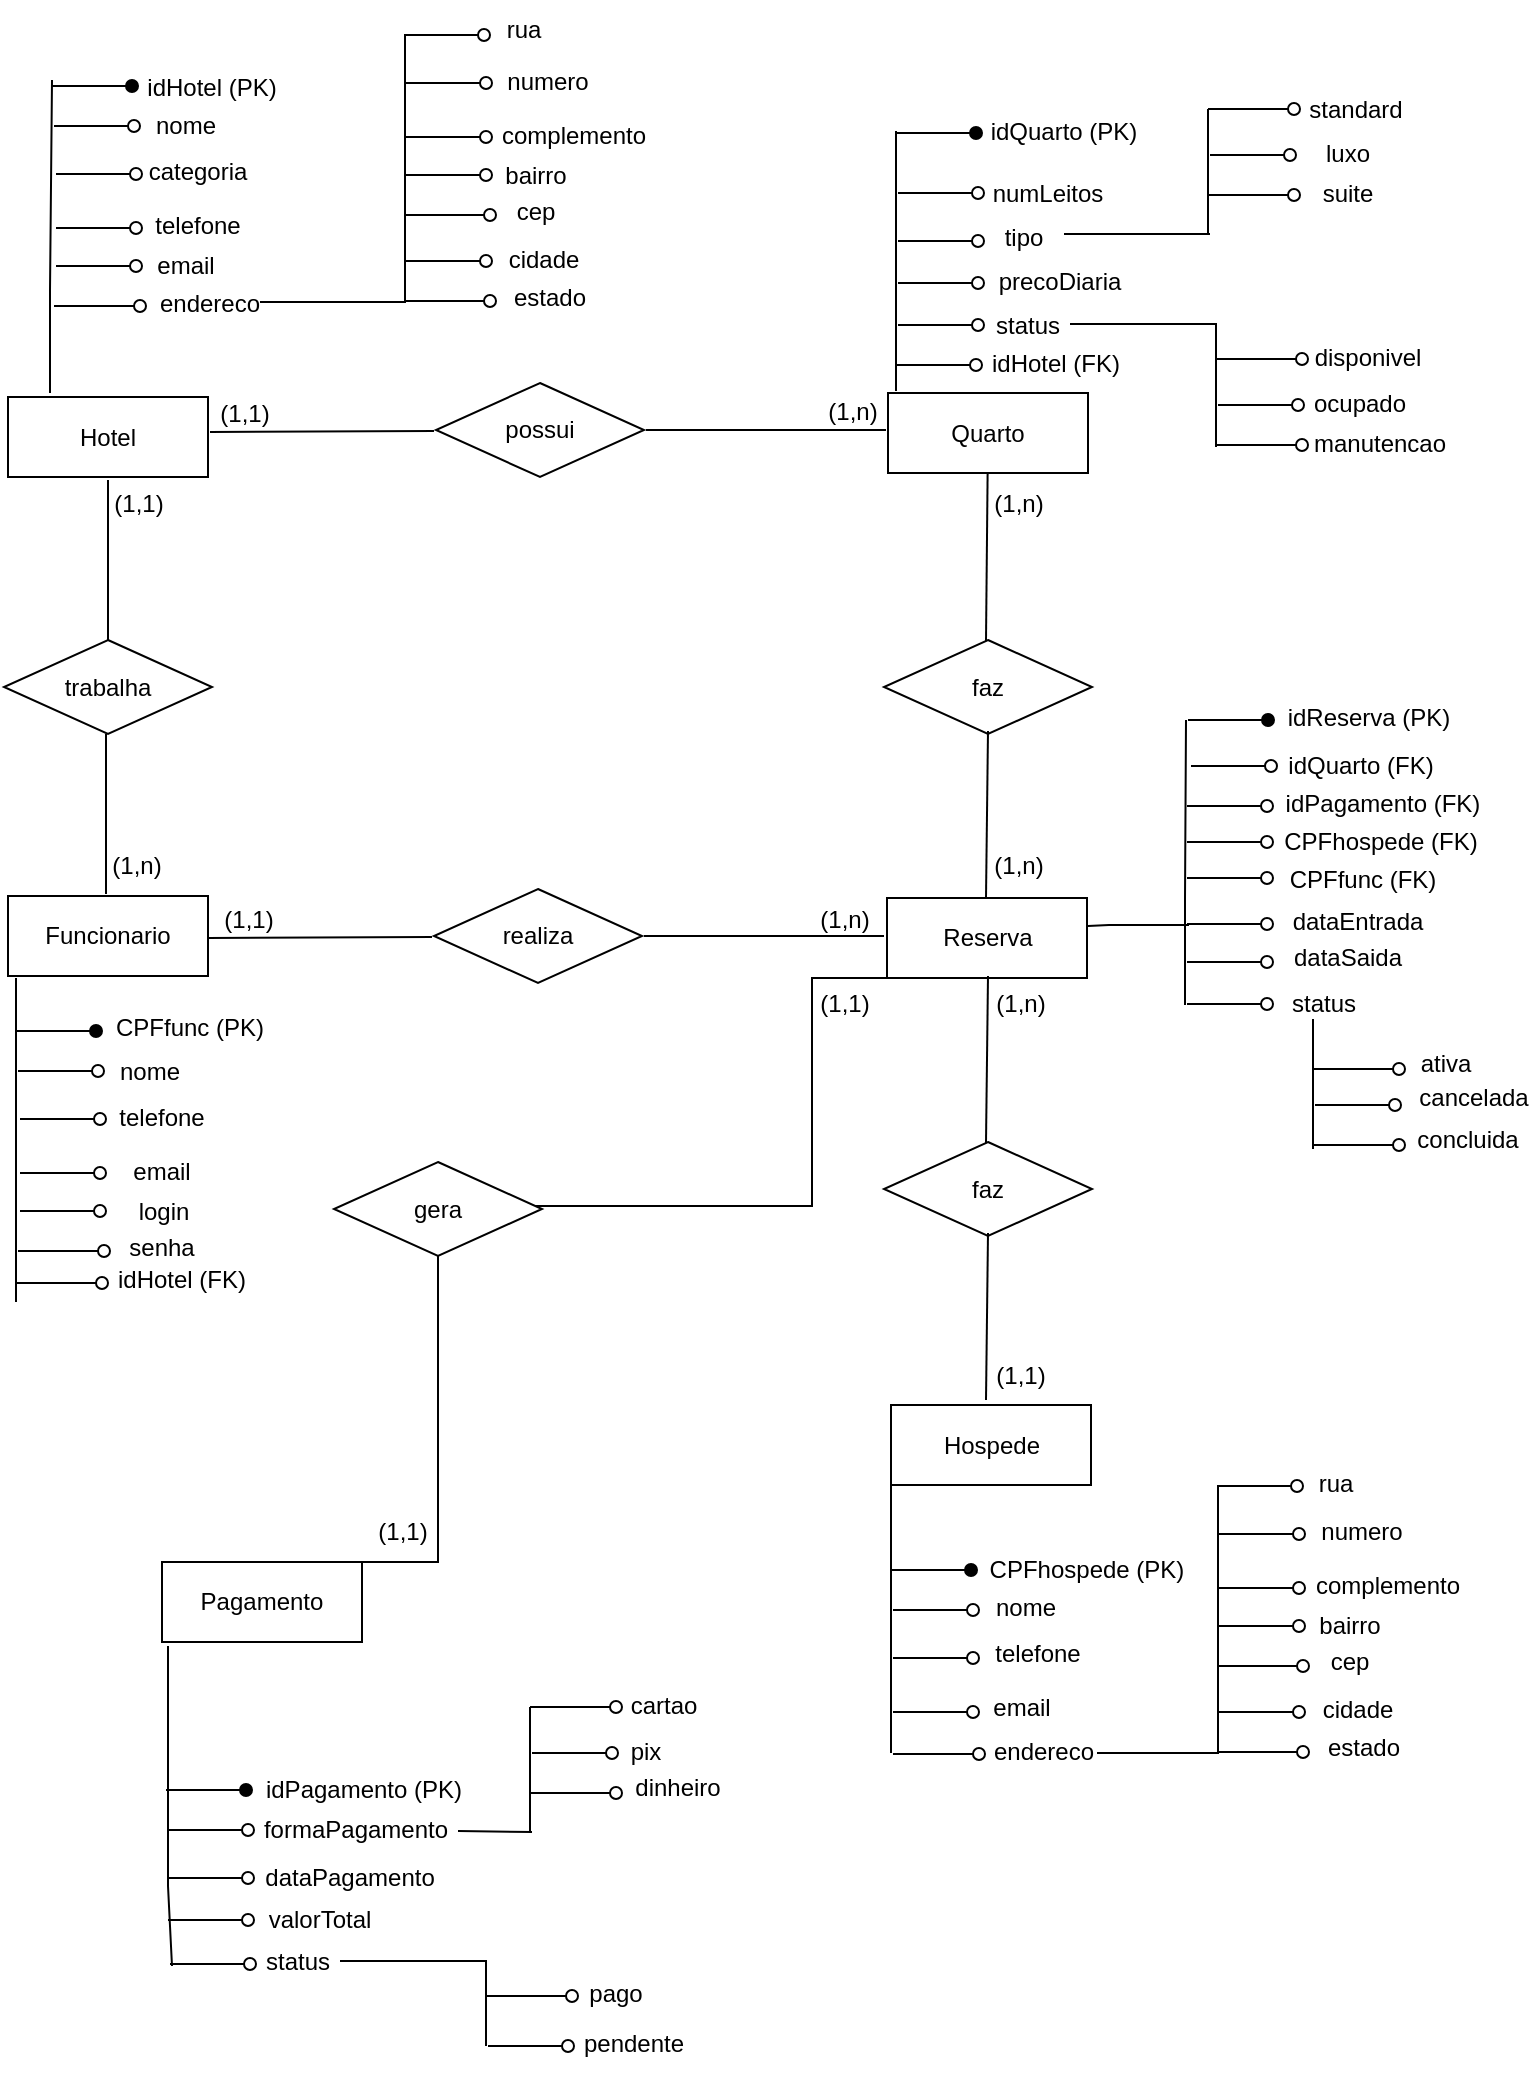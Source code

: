 <mxfile version="26.1.3">
  <diagram name="Página-1" id="3oZNGvRHGXvSDeU4WSFd">
    <mxGraphModel dx="880" dy="434" grid="1" gridSize="10" guides="1" tooltips="1" connect="1" arrows="1" fold="1" page="1" pageScale="1" pageWidth="827" pageHeight="1169" math="0" shadow="0">
      <root>
        <mxCell id="0" />
        <mxCell id="1" parent="0" />
        <mxCell id="hXnussSTuuInWZmzKpQ6-1" value="Funcionario" style="whiteSpace=wrap;html=1;align=center;" vertex="1" parent="1">
          <mxGeometry x="38" y="448" width="100" height="40" as="geometry" />
        </mxCell>
        <mxCell id="hXnussSTuuInWZmzKpQ6-2" value="Hotel" style="whiteSpace=wrap;html=1;align=center;" vertex="1" parent="1">
          <mxGeometry x="38" y="198.5" width="100" height="40" as="geometry" />
        </mxCell>
        <mxCell id="hXnussSTuuInWZmzKpQ6-3" value="Quarto" style="whiteSpace=wrap;html=1;align=center;" vertex="1" parent="1">
          <mxGeometry x="478" y="196.5" width="100" height="40" as="geometry" />
        </mxCell>
        <mxCell id="hXnussSTuuInWZmzKpQ6-4" value="Hospede" style="whiteSpace=wrap;html=1;align=center;" vertex="1" parent="1">
          <mxGeometry x="479.5" y="702.5" width="100" height="40" as="geometry" />
        </mxCell>
        <mxCell id="hXnussSTuuInWZmzKpQ6-221" style="edgeStyle=orthogonalEdgeStyle;rounded=0;orthogonalLoop=1;jettySize=auto;html=1;exitX=0;exitY=1;exitDx=0;exitDy=0;entryX=0.5;entryY=0;entryDx=0;entryDy=0;endArrow=none;startFill=0;" edge="1" parent="1" source="hXnussSTuuInWZmzKpQ6-222" target="hXnussSTuuInWZmzKpQ6-6">
          <mxGeometry relative="1" as="geometry">
            <Array as="points">
              <mxPoint x="227" y="603" />
              <mxPoint x="253" y="603" />
              <mxPoint x="253" y="781" />
            </Array>
          </mxGeometry>
        </mxCell>
        <mxCell id="hXnussSTuuInWZmzKpQ6-5" value="Reserva" style="whiteSpace=wrap;html=1;align=center;" vertex="1" parent="1">
          <mxGeometry x="477.5" y="449" width="100" height="40" as="geometry" />
        </mxCell>
        <mxCell id="hXnussSTuuInWZmzKpQ6-6" value="Pagamento" style="whiteSpace=wrap;html=1;align=center;" vertex="1" parent="1">
          <mxGeometry x="115" y="781" width="100" height="40" as="geometry" />
        </mxCell>
        <mxCell id="hXnussSTuuInWZmzKpQ6-7" value="" style="endArrow=oval;html=1;rounded=1;curved=0;endFill=1;" edge="1" parent="1">
          <mxGeometry width="50" height="50" relative="1" as="geometry">
            <mxPoint x="42" y="515.5" as="sourcePoint" />
            <mxPoint x="82" y="515.5" as="targetPoint" />
          </mxGeometry>
        </mxCell>
        <mxCell id="hXnussSTuuInWZmzKpQ6-11" value="CPFfunc (PK)" style="text;html=1;align=center;verticalAlign=middle;whiteSpace=wrap;rounded=0;" vertex="1" parent="1">
          <mxGeometry x="88" y="499" width="82" height="30" as="geometry" />
        </mxCell>
        <mxCell id="hXnussSTuuInWZmzKpQ6-14" value="" style="endArrow=oval;html=1;rounded=1;curved=0;endFill=0;" edge="1" parent="1">
          <mxGeometry width="50" height="50" relative="1" as="geometry">
            <mxPoint x="43" y="535.5" as="sourcePoint" />
            <mxPoint x="83" y="535.5" as="targetPoint" />
          </mxGeometry>
        </mxCell>
        <mxCell id="hXnussSTuuInWZmzKpQ6-15" value="nome" style="text;html=1;align=center;verticalAlign=middle;whiteSpace=wrap;rounded=0;" vertex="1" parent="1">
          <mxGeometry x="79" y="520.5" width="60" height="30" as="geometry" />
        </mxCell>
        <mxCell id="hXnussSTuuInWZmzKpQ6-16" value="" style="endArrow=oval;html=1;rounded=1;curved=0;endFill=0;" edge="1" parent="1">
          <mxGeometry width="50" height="50" relative="1" as="geometry">
            <mxPoint x="44" y="559.5" as="sourcePoint" />
            <mxPoint x="84" y="559.5" as="targetPoint" />
          </mxGeometry>
        </mxCell>
        <mxCell id="hXnussSTuuInWZmzKpQ6-17" value="telefone" style="text;html=1;align=center;verticalAlign=middle;whiteSpace=wrap;rounded=0;" vertex="1" parent="1">
          <mxGeometry x="85" y="543.5" width="60" height="30" as="geometry" />
        </mxCell>
        <mxCell id="hXnussSTuuInWZmzKpQ6-18" value="" style="endArrow=oval;html=1;rounded=1;curved=0;endFill=0;" edge="1" parent="1">
          <mxGeometry width="50" height="50" relative="1" as="geometry">
            <mxPoint x="44" y="586.5" as="sourcePoint" />
            <mxPoint x="84" y="586.5" as="targetPoint" />
          </mxGeometry>
        </mxCell>
        <mxCell id="hXnussSTuuInWZmzKpQ6-19" value="email" style="text;html=1;align=center;verticalAlign=middle;whiteSpace=wrap;rounded=0;" vertex="1" parent="1">
          <mxGeometry x="85" y="570.5" width="60" height="30" as="geometry" />
        </mxCell>
        <mxCell id="hXnussSTuuInWZmzKpQ6-21" value="" style="endArrow=oval;html=1;rounded=1;curved=0;endFill=0;" edge="1" parent="1">
          <mxGeometry width="50" height="50" relative="1" as="geometry">
            <mxPoint x="44" y="605.5" as="sourcePoint" />
            <mxPoint x="84" y="605.5" as="targetPoint" />
          </mxGeometry>
        </mxCell>
        <mxCell id="hXnussSTuuInWZmzKpQ6-22" value="login" style="text;html=1;align=center;verticalAlign=middle;whiteSpace=wrap;rounded=0;" vertex="1" parent="1">
          <mxGeometry x="86" y="590.5" width="60" height="30" as="geometry" />
        </mxCell>
        <mxCell id="hXnussSTuuInWZmzKpQ6-23" value="" style="endArrow=oval;html=1;rounded=1;curved=0;endFill=0;" edge="1" parent="1">
          <mxGeometry width="50" height="50" relative="1" as="geometry">
            <mxPoint x="43" y="625.5" as="sourcePoint" />
            <mxPoint x="86" y="625.5" as="targetPoint" />
          </mxGeometry>
        </mxCell>
        <mxCell id="hXnussSTuuInWZmzKpQ6-24" value="senha" style="text;html=1;align=center;verticalAlign=middle;whiteSpace=wrap;rounded=0;" vertex="1" parent="1">
          <mxGeometry x="85" y="608.5" width="60" height="30" as="geometry" />
        </mxCell>
        <mxCell id="hXnussSTuuInWZmzKpQ6-26" value="" style="endArrow=oval;html=1;rounded=1;curved=0;endFill=1;" edge="1" parent="1">
          <mxGeometry width="50" height="50" relative="1" as="geometry">
            <mxPoint x="60" y="43" as="sourcePoint" />
            <mxPoint x="100" y="43" as="targetPoint" />
          </mxGeometry>
        </mxCell>
        <mxCell id="hXnussSTuuInWZmzKpQ6-27" value="idHotel (PK)" style="text;html=1;align=center;verticalAlign=middle;whiteSpace=wrap;rounded=0;" vertex="1" parent="1">
          <mxGeometry x="104" y="29" width="72" height="30" as="geometry" />
        </mxCell>
        <mxCell id="hXnussSTuuInWZmzKpQ6-28" value="" style="endArrow=oval;html=1;rounded=1;curved=0;endFill=0;" edge="1" parent="1">
          <mxGeometry width="50" height="50" relative="1" as="geometry">
            <mxPoint x="61" y="63" as="sourcePoint" />
            <mxPoint x="101" y="63" as="targetPoint" />
          </mxGeometry>
        </mxCell>
        <mxCell id="hXnussSTuuInWZmzKpQ6-29" value="nome" style="text;html=1;align=center;verticalAlign=middle;whiteSpace=wrap;rounded=0;" vertex="1" parent="1">
          <mxGeometry x="97" y="48" width="60" height="30" as="geometry" />
        </mxCell>
        <mxCell id="hXnussSTuuInWZmzKpQ6-30" value="" style="endArrow=oval;html=1;rounded=1;curved=0;endFill=0;" edge="1" parent="1">
          <mxGeometry width="50" height="50" relative="1" as="geometry">
            <mxPoint x="62" y="87" as="sourcePoint" />
            <mxPoint x="102" y="87" as="targetPoint" />
          </mxGeometry>
        </mxCell>
        <mxCell id="hXnussSTuuInWZmzKpQ6-31" value="categoria" style="text;html=1;align=center;verticalAlign=middle;whiteSpace=wrap;rounded=0;" vertex="1" parent="1">
          <mxGeometry x="103" y="71" width="60" height="30" as="geometry" />
        </mxCell>
        <mxCell id="hXnussSTuuInWZmzKpQ6-32" value="" style="endArrow=oval;html=1;rounded=1;curved=0;endFill=0;" edge="1" parent="1">
          <mxGeometry width="50" height="50" relative="1" as="geometry">
            <mxPoint x="62" y="114" as="sourcePoint" />
            <mxPoint x="102" y="114" as="targetPoint" />
          </mxGeometry>
        </mxCell>
        <mxCell id="hXnussSTuuInWZmzKpQ6-33" value="telefone" style="text;html=1;align=center;verticalAlign=middle;whiteSpace=wrap;rounded=0;" vertex="1" parent="1">
          <mxGeometry x="103" y="98" width="60" height="30" as="geometry" />
        </mxCell>
        <mxCell id="hXnussSTuuInWZmzKpQ6-34" value="" style="endArrow=oval;html=1;rounded=1;curved=0;endFill=0;" edge="1" parent="1">
          <mxGeometry width="50" height="50" relative="1" as="geometry">
            <mxPoint x="62" y="133" as="sourcePoint" />
            <mxPoint x="102" y="133" as="targetPoint" />
          </mxGeometry>
        </mxCell>
        <mxCell id="hXnussSTuuInWZmzKpQ6-35" value="email" style="text;html=1;align=center;verticalAlign=middle;whiteSpace=wrap;rounded=0;" vertex="1" parent="1">
          <mxGeometry x="97" y="118" width="60" height="30" as="geometry" />
        </mxCell>
        <mxCell id="hXnussSTuuInWZmzKpQ6-36" value="" style="endArrow=oval;html=1;rounded=1;curved=0;endFill=0;" edge="1" parent="1">
          <mxGeometry width="50" height="50" relative="1" as="geometry">
            <mxPoint x="61" y="153" as="sourcePoint" />
            <mxPoint x="104" y="153" as="targetPoint" />
          </mxGeometry>
        </mxCell>
        <mxCell id="hXnussSTuuInWZmzKpQ6-37" value="endereco" style="text;html=1;align=center;verticalAlign=middle;whiteSpace=wrap;rounded=0;" vertex="1" parent="1">
          <mxGeometry x="109" y="137" width="60" height="30" as="geometry" />
        </mxCell>
        <mxCell id="hXnussSTuuInWZmzKpQ6-38" value="" style="endArrow=none;html=1;rounded=0;exitX=0.25;exitY=0;exitDx=0;exitDy=0;" edge="1" parent="1">
          <mxGeometry width="50" height="50" relative="1" as="geometry">
            <mxPoint x="59" y="196.5" as="sourcePoint" />
            <mxPoint x="60" y="40" as="targetPoint" />
            <Array as="points">
              <mxPoint x="59" y="185.5" />
              <mxPoint x="59" y="145.5" />
            </Array>
          </mxGeometry>
        </mxCell>
        <mxCell id="hXnussSTuuInWZmzKpQ6-41" value="" style="endArrow=oval;html=1;rounded=1;curved=0;endFill=0;" edge="1" parent="1">
          <mxGeometry width="50" height="50" relative="1" as="geometry">
            <mxPoint x="236" y="17.5" as="sourcePoint" />
            <mxPoint x="276" y="17.5" as="targetPoint" />
          </mxGeometry>
        </mxCell>
        <mxCell id="hXnussSTuuInWZmzKpQ6-42" value="rua" style="text;html=1;align=center;verticalAlign=middle;whiteSpace=wrap;rounded=0;" vertex="1" parent="1">
          <mxGeometry x="266" width="60" height="30" as="geometry" />
        </mxCell>
        <mxCell id="hXnussSTuuInWZmzKpQ6-43" value="" style="endArrow=oval;html=1;rounded=1;curved=0;endFill=0;" edge="1" parent="1">
          <mxGeometry width="50" height="50" relative="1" as="geometry">
            <mxPoint x="237" y="41.5" as="sourcePoint" />
            <mxPoint x="277" y="41.5" as="targetPoint" />
          </mxGeometry>
        </mxCell>
        <mxCell id="hXnussSTuuInWZmzKpQ6-44" value="numero" style="text;html=1;align=center;verticalAlign=middle;whiteSpace=wrap;rounded=0;" vertex="1" parent="1">
          <mxGeometry x="278" y="25.5" width="60" height="30" as="geometry" />
        </mxCell>
        <mxCell id="hXnussSTuuInWZmzKpQ6-45" value="" style="endArrow=oval;html=1;rounded=1;curved=0;endFill=0;" edge="1" parent="1">
          <mxGeometry width="50" height="50" relative="1" as="geometry">
            <mxPoint x="237" y="68.5" as="sourcePoint" />
            <mxPoint x="277" y="68.5" as="targetPoint" />
          </mxGeometry>
        </mxCell>
        <mxCell id="hXnussSTuuInWZmzKpQ6-46" value="complemento" style="text;html=1;align=center;verticalAlign=middle;whiteSpace=wrap;rounded=0;" vertex="1" parent="1">
          <mxGeometry x="291" y="52.5" width="60" height="30" as="geometry" />
        </mxCell>
        <mxCell id="hXnussSTuuInWZmzKpQ6-47" value="" style="endArrow=oval;html=1;rounded=1;curved=0;endFill=0;" edge="1" parent="1">
          <mxGeometry width="50" height="50" relative="1" as="geometry">
            <mxPoint x="237" y="87.5" as="sourcePoint" />
            <mxPoint x="277" y="87.5" as="targetPoint" />
          </mxGeometry>
        </mxCell>
        <mxCell id="hXnussSTuuInWZmzKpQ6-48" value="bairro" style="text;html=1;align=center;verticalAlign=middle;whiteSpace=wrap;rounded=0;" vertex="1" parent="1">
          <mxGeometry x="272" y="72.5" width="60" height="30" as="geometry" />
        </mxCell>
        <mxCell id="hXnussSTuuInWZmzKpQ6-49" value="" style="endArrow=oval;html=1;rounded=1;curved=0;endFill=0;" edge="1" parent="1">
          <mxGeometry width="50" height="50" relative="1" as="geometry">
            <mxPoint x="236" y="107.5" as="sourcePoint" />
            <mxPoint x="279" y="107.5" as="targetPoint" />
          </mxGeometry>
        </mxCell>
        <mxCell id="hXnussSTuuInWZmzKpQ6-50" value="cep" style="text;html=1;align=center;verticalAlign=middle;whiteSpace=wrap;rounded=0;" vertex="1" parent="1">
          <mxGeometry x="272" y="90.5" width="60" height="30" as="geometry" />
        </mxCell>
        <mxCell id="hXnussSTuuInWZmzKpQ6-51" value="" style="endArrow=oval;html=1;rounded=1;curved=0;endFill=0;" edge="1" parent="1">
          <mxGeometry width="50" height="50" relative="1" as="geometry">
            <mxPoint x="237" y="130.5" as="sourcePoint" />
            <mxPoint x="277" y="130.5" as="targetPoint" />
          </mxGeometry>
        </mxCell>
        <mxCell id="hXnussSTuuInWZmzKpQ6-52" value="" style="endArrow=oval;html=1;rounded=1;curved=0;endFill=0;" edge="1" parent="1">
          <mxGeometry width="50" height="50" relative="1" as="geometry">
            <mxPoint x="236" y="150.5" as="sourcePoint" />
            <mxPoint x="279" y="150.5" as="targetPoint" />
          </mxGeometry>
        </mxCell>
        <mxCell id="hXnussSTuuInWZmzKpQ6-53" value="estado" style="text;html=1;align=center;verticalAlign=middle;whiteSpace=wrap;rounded=0;" vertex="1" parent="1">
          <mxGeometry x="279" y="133.5" width="60" height="30" as="geometry" />
        </mxCell>
        <mxCell id="hXnussSTuuInWZmzKpQ6-54" value="cidade" style="text;html=1;align=center;verticalAlign=middle;whiteSpace=wrap;rounded=0;" vertex="1" parent="1">
          <mxGeometry x="276" y="114.5" width="60" height="30" as="geometry" />
        </mxCell>
        <mxCell id="hXnussSTuuInWZmzKpQ6-55" value="" style="endArrow=none;html=1;rounded=0;" edge="1" parent="1">
          <mxGeometry width="50" height="50" relative="1" as="geometry">
            <mxPoint x="236.5" y="151.5" as="sourcePoint" />
            <mxPoint x="236.5" y="17.5" as="targetPoint" />
            <Array as="points">
              <mxPoint x="236.5" y="140.5" />
              <mxPoint x="236.5" y="100.5" />
            </Array>
          </mxGeometry>
        </mxCell>
        <mxCell id="hXnussSTuuInWZmzKpQ6-56" value="" style="endArrow=none;html=1;rounded=0;" edge="1" parent="1">
          <mxGeometry width="50" height="50" relative="1" as="geometry">
            <mxPoint x="164" y="151" as="sourcePoint" />
            <mxPoint x="237" y="151" as="targetPoint" />
          </mxGeometry>
        </mxCell>
        <mxCell id="hXnussSTuuInWZmzKpQ6-57" value="" style="endArrow=oval;html=1;rounded=1;curved=0;endFill=1;" edge="1" parent="1">
          <mxGeometry width="50" height="50" relative="1" as="geometry">
            <mxPoint x="482" y="66.5" as="sourcePoint" />
            <mxPoint x="522" y="66.5" as="targetPoint" />
          </mxGeometry>
        </mxCell>
        <mxCell id="hXnussSTuuInWZmzKpQ6-58" value="idQuarto (PK)" style="text;html=1;align=center;verticalAlign=middle;whiteSpace=wrap;rounded=0;" vertex="1" parent="1">
          <mxGeometry x="527" y="50.5" width="78" height="30" as="geometry" />
        </mxCell>
        <mxCell id="hXnussSTuuInWZmzKpQ6-59" value="" style="endArrow=oval;html=1;rounded=1;curved=0;endFill=0;" edge="1" parent="1">
          <mxGeometry width="50" height="50" relative="1" as="geometry">
            <mxPoint x="483" y="96.5" as="sourcePoint" />
            <mxPoint x="523" y="96.5" as="targetPoint" />
          </mxGeometry>
        </mxCell>
        <mxCell id="hXnussSTuuInWZmzKpQ6-60" value="numLeitos" style="text;html=1;align=center;verticalAlign=middle;whiteSpace=wrap;rounded=0;" vertex="1" parent="1">
          <mxGeometry x="528" y="81.5" width="60" height="30" as="geometry" />
        </mxCell>
        <mxCell id="hXnussSTuuInWZmzKpQ6-61" value="" style="endArrow=oval;html=1;rounded=1;curved=0;endFill=0;" edge="1" parent="1">
          <mxGeometry width="50" height="50" relative="1" as="geometry">
            <mxPoint x="483" y="120.5" as="sourcePoint" />
            <mxPoint x="523" y="120.5" as="targetPoint" />
          </mxGeometry>
        </mxCell>
        <mxCell id="hXnussSTuuInWZmzKpQ6-62" value="tipo" style="text;html=1;align=center;verticalAlign=middle;whiteSpace=wrap;rounded=0;" vertex="1" parent="1">
          <mxGeometry x="516" y="103.5" width="60" height="30" as="geometry" />
        </mxCell>
        <mxCell id="hXnussSTuuInWZmzKpQ6-63" value="" style="endArrow=oval;html=1;rounded=1;curved=0;endFill=0;" edge="1" parent="1">
          <mxGeometry width="50" height="50" relative="1" as="geometry">
            <mxPoint x="483" y="141.5" as="sourcePoint" />
            <mxPoint x="523" y="141.5" as="targetPoint" />
          </mxGeometry>
        </mxCell>
        <mxCell id="hXnussSTuuInWZmzKpQ6-64" value="precoDiaria" style="text;html=1;align=center;verticalAlign=middle;whiteSpace=wrap;rounded=0;" vertex="1" parent="1">
          <mxGeometry x="534" y="125.5" width="60" height="30" as="geometry" />
        </mxCell>
        <mxCell id="hXnussSTuuInWZmzKpQ6-65" value="" style="endArrow=oval;html=1;rounded=1;curved=0;endFill=0;" edge="1" parent="1">
          <mxGeometry width="50" height="50" relative="1" as="geometry">
            <mxPoint x="483" y="162.5" as="sourcePoint" />
            <mxPoint x="523" y="162.5" as="targetPoint" />
          </mxGeometry>
        </mxCell>
        <mxCell id="hXnussSTuuInWZmzKpQ6-66" value="status" style="text;html=1;align=center;verticalAlign=middle;whiteSpace=wrap;rounded=0;" vertex="1" parent="1">
          <mxGeometry x="518" y="147.5" width="60" height="30" as="geometry" />
        </mxCell>
        <mxCell id="hXnussSTuuInWZmzKpQ6-69" value="" style="endArrow=none;html=1;rounded=0;" edge="1" parent="1">
          <mxGeometry width="50" height="50" relative="1" as="geometry">
            <mxPoint x="482" y="195.5" as="sourcePoint" />
            <mxPoint x="482" y="65.5" as="targetPoint" />
            <Array as="points">
              <mxPoint x="482" y="185.5" />
              <mxPoint x="482" y="145.5" />
            </Array>
          </mxGeometry>
        </mxCell>
        <mxCell id="hXnussSTuuInWZmzKpQ6-70" value="" style="endArrow=none;html=1;rounded=0;" edge="1" parent="1">
          <mxGeometry width="50" height="50" relative="1" as="geometry">
            <mxPoint x="566" y="117" as="sourcePoint" />
            <mxPoint x="639" y="117" as="targetPoint" />
          </mxGeometry>
        </mxCell>
        <mxCell id="hXnussSTuuInWZmzKpQ6-71" value="" style="endArrow=oval;html=1;rounded=1;curved=0;endFill=0;" edge="1" parent="1">
          <mxGeometry width="50" height="50" relative="1" as="geometry">
            <mxPoint x="638" y="54.5" as="sourcePoint" />
            <mxPoint x="681" y="54.5" as="targetPoint" />
          </mxGeometry>
        </mxCell>
        <mxCell id="hXnussSTuuInWZmzKpQ6-72" value="" style="endArrow=oval;html=1;rounded=1;curved=0;endFill=0;" edge="1" parent="1">
          <mxGeometry width="50" height="50" relative="1" as="geometry">
            <mxPoint x="639" y="77.5" as="sourcePoint" />
            <mxPoint x="679" y="77.5" as="targetPoint" />
          </mxGeometry>
        </mxCell>
        <mxCell id="hXnussSTuuInWZmzKpQ6-73" value="" style="endArrow=oval;html=1;rounded=1;curved=0;endFill=0;" edge="1" parent="1">
          <mxGeometry width="50" height="50" relative="1" as="geometry">
            <mxPoint x="638" y="97.5" as="sourcePoint" />
            <mxPoint x="681" y="97.5" as="targetPoint" />
          </mxGeometry>
        </mxCell>
        <mxCell id="hXnussSTuuInWZmzKpQ6-74" value="luxo" style="text;html=1;align=center;verticalAlign=middle;whiteSpace=wrap;rounded=0;" vertex="1" parent="1">
          <mxGeometry x="678" y="61.5" width="60" height="30" as="geometry" />
        </mxCell>
        <mxCell id="hXnussSTuuInWZmzKpQ6-75" value="suite" style="text;html=1;align=center;verticalAlign=middle;whiteSpace=wrap;rounded=0;" vertex="1" parent="1">
          <mxGeometry x="678" y="81.5" width="60" height="30" as="geometry" />
        </mxCell>
        <mxCell id="hXnussSTuuInWZmzKpQ6-76" value="standard" style="text;html=1;align=center;verticalAlign=middle;whiteSpace=wrap;rounded=0;" vertex="1" parent="1">
          <mxGeometry x="682" y="39.5" width="60" height="30" as="geometry" />
        </mxCell>
        <mxCell id="hXnussSTuuInWZmzKpQ6-77" value="" style="endArrow=none;html=1;rounded=0;" edge="1" parent="1">
          <mxGeometry width="50" height="50" relative="1" as="geometry">
            <mxPoint x="638" y="116.5" as="sourcePoint" />
            <mxPoint x="638" y="54.5" as="targetPoint" />
            <Array as="points">
              <mxPoint x="638" y="105.5" />
              <mxPoint x="638" y="65.5" />
            </Array>
          </mxGeometry>
        </mxCell>
        <mxCell id="hXnussSTuuInWZmzKpQ6-79" value="" style="endArrow=oval;html=1;rounded=1;curved=0;endFill=0;" edge="1" parent="1">
          <mxGeometry width="50" height="50" relative="1" as="geometry">
            <mxPoint x="642" y="179.5" as="sourcePoint" />
            <mxPoint x="685" y="179.5" as="targetPoint" />
          </mxGeometry>
        </mxCell>
        <mxCell id="hXnussSTuuInWZmzKpQ6-80" value="" style="endArrow=oval;html=1;rounded=1;curved=0;endFill=0;" edge="1" parent="1">
          <mxGeometry width="50" height="50" relative="1" as="geometry">
            <mxPoint x="643" y="202.5" as="sourcePoint" />
            <mxPoint x="683" y="202.5" as="targetPoint" />
          </mxGeometry>
        </mxCell>
        <mxCell id="hXnussSTuuInWZmzKpQ6-81" value="" style="endArrow=oval;html=1;rounded=1;curved=0;endFill=0;" edge="1" parent="1">
          <mxGeometry width="50" height="50" relative="1" as="geometry">
            <mxPoint x="642" y="222.5" as="sourcePoint" />
            <mxPoint x="685" y="222.5" as="targetPoint" />
          </mxGeometry>
        </mxCell>
        <mxCell id="hXnussSTuuInWZmzKpQ6-82" value="ocupado" style="text;html=1;align=center;verticalAlign=middle;whiteSpace=wrap;rounded=0;" vertex="1" parent="1">
          <mxGeometry x="684" y="186.5" width="60" height="30" as="geometry" />
        </mxCell>
        <mxCell id="hXnussSTuuInWZmzKpQ6-83" value="manutencao" style="text;html=1;align=center;verticalAlign=middle;whiteSpace=wrap;rounded=0;" vertex="1" parent="1">
          <mxGeometry x="694" y="206.5" width="60" height="30" as="geometry" />
        </mxCell>
        <mxCell id="hXnussSTuuInWZmzKpQ6-84" value="disponivel" style="text;html=1;align=center;verticalAlign=middle;whiteSpace=wrap;rounded=0;" vertex="1" parent="1">
          <mxGeometry x="688" y="163.5" width="60" height="30" as="geometry" />
        </mxCell>
        <mxCell id="hXnussSTuuInWZmzKpQ6-85" value="" style="endArrow=none;html=1;rounded=0;" edge="1" parent="1">
          <mxGeometry width="50" height="50" relative="1" as="geometry">
            <mxPoint x="642" y="223.5" as="sourcePoint" />
            <mxPoint x="642" y="161.5" as="targetPoint" />
            <Array as="points">
              <mxPoint x="642" y="212.5" />
              <mxPoint x="642" y="172.5" />
            </Array>
          </mxGeometry>
        </mxCell>
        <mxCell id="hXnussSTuuInWZmzKpQ6-86" value="" style="endArrow=none;html=1;rounded=0;" edge="1" parent="1">
          <mxGeometry width="50" height="50" relative="1" as="geometry">
            <mxPoint x="569" y="162" as="sourcePoint" />
            <mxPoint x="642" y="162" as="targetPoint" />
          </mxGeometry>
        </mxCell>
        <mxCell id="hXnussSTuuInWZmzKpQ6-87" value="" style="endArrow=oval;html=1;rounded=1;curved=0;endFill=1;" edge="1" parent="1">
          <mxGeometry width="50" height="50" relative="1" as="geometry">
            <mxPoint x="479.5" y="785" as="sourcePoint" />
            <mxPoint x="519.5" y="785" as="targetPoint" />
          </mxGeometry>
        </mxCell>
        <mxCell id="hXnussSTuuInWZmzKpQ6-88" value="CPFhospede (PK)" style="text;html=1;align=center;verticalAlign=middle;whiteSpace=wrap;rounded=0;" vertex="1" parent="1">
          <mxGeometry x="523.5" y="770" width="106.5" height="30" as="geometry" />
        </mxCell>
        <mxCell id="hXnussSTuuInWZmzKpQ6-89" value="" style="endArrow=oval;html=1;rounded=1;curved=0;endFill=0;" edge="1" parent="1">
          <mxGeometry width="50" height="50" relative="1" as="geometry">
            <mxPoint x="480.5" y="805" as="sourcePoint" />
            <mxPoint x="520.5" y="805" as="targetPoint" />
          </mxGeometry>
        </mxCell>
        <mxCell id="hXnussSTuuInWZmzKpQ6-90" value="nome" style="text;html=1;align=center;verticalAlign=middle;whiteSpace=wrap;rounded=0;" vertex="1" parent="1">
          <mxGeometry x="516.5" y="789" width="60" height="30" as="geometry" />
        </mxCell>
        <mxCell id="hXnussSTuuInWZmzKpQ6-91" value="" style="endArrow=oval;html=1;rounded=1;curved=0;endFill=0;" edge="1" parent="1">
          <mxGeometry width="50" height="50" relative="1" as="geometry">
            <mxPoint x="480.5" y="829" as="sourcePoint" />
            <mxPoint x="520.5" y="829" as="targetPoint" />
          </mxGeometry>
        </mxCell>
        <mxCell id="hXnussSTuuInWZmzKpQ6-92" value="telefone" style="text;html=1;align=center;verticalAlign=middle;whiteSpace=wrap;rounded=0;" vertex="1" parent="1">
          <mxGeometry x="522.5" y="812" width="60" height="30" as="geometry" />
        </mxCell>
        <mxCell id="hXnussSTuuInWZmzKpQ6-93" value="" style="endArrow=oval;html=1;rounded=1;curved=0;endFill=0;" edge="1" parent="1">
          <mxGeometry width="50" height="50" relative="1" as="geometry">
            <mxPoint x="480.5" y="856" as="sourcePoint" />
            <mxPoint x="520.5" y="856" as="targetPoint" />
          </mxGeometry>
        </mxCell>
        <mxCell id="hXnussSTuuInWZmzKpQ6-94" value="email" style="text;html=1;align=center;verticalAlign=middle;whiteSpace=wrap;rounded=0;" vertex="1" parent="1">
          <mxGeometry x="514.5" y="839" width="60" height="30" as="geometry" />
        </mxCell>
        <mxCell id="hXnussSTuuInWZmzKpQ6-97" value="" style="endArrow=oval;html=1;rounded=1;curved=0;endFill=0;" edge="1" parent="1">
          <mxGeometry width="50" height="50" relative="1" as="geometry">
            <mxPoint x="480.5" y="877" as="sourcePoint" />
            <mxPoint x="523.5" y="877" as="targetPoint" />
          </mxGeometry>
        </mxCell>
        <mxCell id="hXnussSTuuInWZmzKpQ6-98" value="endereco" style="text;html=1;align=center;verticalAlign=middle;whiteSpace=wrap;rounded=0;" vertex="1" parent="1">
          <mxGeometry x="525.5" y="861" width="60" height="30" as="geometry" />
        </mxCell>
        <mxCell id="hXnussSTuuInWZmzKpQ6-99" value="" style="endArrow=oval;html=1;rounded=1;curved=0;endFill=0;" edge="1" parent="1">
          <mxGeometry width="50" height="50" relative="1" as="geometry">
            <mxPoint x="642.5" y="743" as="sourcePoint" />
            <mxPoint x="682.5" y="743" as="targetPoint" />
          </mxGeometry>
        </mxCell>
        <mxCell id="hXnussSTuuInWZmzKpQ6-100" value="" style="endArrow=oval;html=1;rounded=1;curved=0;endFill=0;" edge="1" parent="1">
          <mxGeometry width="50" height="50" relative="1" as="geometry">
            <mxPoint x="643.5" y="767" as="sourcePoint" />
            <mxPoint x="683.5" y="767" as="targetPoint" />
          </mxGeometry>
        </mxCell>
        <mxCell id="hXnussSTuuInWZmzKpQ6-101" value="numero" style="text;html=1;align=center;verticalAlign=middle;whiteSpace=wrap;rounded=0;" vertex="1" parent="1">
          <mxGeometry x="684.5" y="751" width="60" height="30" as="geometry" />
        </mxCell>
        <mxCell id="hXnussSTuuInWZmzKpQ6-102" value="" style="endArrow=oval;html=1;rounded=1;curved=0;endFill=0;" edge="1" parent="1">
          <mxGeometry width="50" height="50" relative="1" as="geometry">
            <mxPoint x="643.5" y="794" as="sourcePoint" />
            <mxPoint x="683.5" y="794" as="targetPoint" />
          </mxGeometry>
        </mxCell>
        <mxCell id="hXnussSTuuInWZmzKpQ6-103" value="complemento" style="text;html=1;align=center;verticalAlign=middle;whiteSpace=wrap;rounded=0;" vertex="1" parent="1">
          <mxGeometry x="697.5" y="778" width="60" height="30" as="geometry" />
        </mxCell>
        <mxCell id="hXnussSTuuInWZmzKpQ6-104" value="" style="endArrow=oval;html=1;rounded=1;curved=0;endFill=0;" edge="1" parent="1">
          <mxGeometry width="50" height="50" relative="1" as="geometry">
            <mxPoint x="643.5" y="813" as="sourcePoint" />
            <mxPoint x="683.5" y="813" as="targetPoint" />
          </mxGeometry>
        </mxCell>
        <mxCell id="hXnussSTuuInWZmzKpQ6-105" value="bairro" style="text;html=1;align=center;verticalAlign=middle;whiteSpace=wrap;rounded=0;" vertex="1" parent="1">
          <mxGeometry x="678.5" y="798" width="60" height="30" as="geometry" />
        </mxCell>
        <mxCell id="hXnussSTuuInWZmzKpQ6-106" value="" style="endArrow=oval;html=1;rounded=1;curved=0;endFill=0;" edge="1" parent="1">
          <mxGeometry width="50" height="50" relative="1" as="geometry">
            <mxPoint x="642.5" y="833" as="sourcePoint" />
            <mxPoint x="685.5" y="833" as="targetPoint" />
          </mxGeometry>
        </mxCell>
        <mxCell id="hXnussSTuuInWZmzKpQ6-107" value="cep" style="text;html=1;align=center;verticalAlign=middle;whiteSpace=wrap;rounded=0;" vertex="1" parent="1">
          <mxGeometry x="678.5" y="816" width="60" height="30" as="geometry" />
        </mxCell>
        <mxCell id="hXnussSTuuInWZmzKpQ6-108" value="" style="endArrow=oval;html=1;rounded=1;curved=0;endFill=0;" edge="1" parent="1">
          <mxGeometry width="50" height="50" relative="1" as="geometry">
            <mxPoint x="643.5" y="856" as="sourcePoint" />
            <mxPoint x="683.5" y="856" as="targetPoint" />
          </mxGeometry>
        </mxCell>
        <mxCell id="hXnussSTuuInWZmzKpQ6-109" value="" style="endArrow=oval;html=1;rounded=1;curved=0;endFill=0;" edge="1" parent="1">
          <mxGeometry width="50" height="50" relative="1" as="geometry">
            <mxPoint x="642.5" y="876" as="sourcePoint" />
            <mxPoint x="685.5" y="876" as="targetPoint" />
          </mxGeometry>
        </mxCell>
        <mxCell id="hXnussSTuuInWZmzKpQ6-110" value="estado" style="text;html=1;align=center;verticalAlign=middle;whiteSpace=wrap;rounded=0;" vertex="1" parent="1">
          <mxGeometry x="685.5" y="859" width="60" height="30" as="geometry" />
        </mxCell>
        <mxCell id="hXnussSTuuInWZmzKpQ6-111" value="cidade" style="text;html=1;align=center;verticalAlign=middle;whiteSpace=wrap;rounded=0;" vertex="1" parent="1">
          <mxGeometry x="682.5" y="840" width="60" height="30" as="geometry" />
        </mxCell>
        <mxCell id="hXnussSTuuInWZmzKpQ6-112" value="" style="endArrow=none;html=1;rounded=0;" edge="1" parent="1">
          <mxGeometry width="50" height="50" relative="1" as="geometry">
            <mxPoint x="643" y="877" as="sourcePoint" />
            <mxPoint x="643" y="743" as="targetPoint" />
            <Array as="points">
              <mxPoint x="643" y="866" />
              <mxPoint x="643" y="826" />
            </Array>
          </mxGeometry>
        </mxCell>
        <mxCell id="hXnussSTuuInWZmzKpQ6-113" value="" style="endArrow=none;html=1;rounded=0;" edge="1" parent="1">
          <mxGeometry width="50" height="50" relative="1" as="geometry">
            <mxPoint x="582.5" y="876.5" as="sourcePoint" />
            <mxPoint x="642.5" y="876.5" as="targetPoint" />
          </mxGeometry>
        </mxCell>
        <mxCell id="hXnussSTuuInWZmzKpQ6-114" value="" style="endArrow=none;html=1;rounded=0;" edge="1" parent="1">
          <mxGeometry width="50" height="50" relative="1" as="geometry">
            <mxPoint x="479.5" y="876.5" as="sourcePoint" />
            <mxPoint x="479.5" y="736.5" as="targetPoint" />
            <Array as="points">
              <mxPoint x="479.5" y="856.5" />
              <mxPoint x="479.5" y="816.5" />
            </Array>
          </mxGeometry>
        </mxCell>
        <mxCell id="hXnussSTuuInWZmzKpQ6-115" value="rua" style="text;html=1;align=center;verticalAlign=middle;whiteSpace=wrap;rounded=0;" vertex="1" parent="1">
          <mxGeometry x="671.5" y="727" width="60" height="30" as="geometry" />
        </mxCell>
        <mxCell id="hXnussSTuuInWZmzKpQ6-141" value="" style="endArrow=oval;html=1;rounded=1;curved=0;endFill=1;" edge="1" parent="1">
          <mxGeometry width="50" height="50" relative="1" as="geometry">
            <mxPoint x="628" y="360" as="sourcePoint" />
            <mxPoint x="668" y="360" as="targetPoint" />
          </mxGeometry>
        </mxCell>
        <mxCell id="hXnussSTuuInWZmzKpQ6-142" value="idReserva (PK)" style="text;html=1;align=center;verticalAlign=middle;whiteSpace=wrap;rounded=0;" vertex="1" parent="1">
          <mxGeometry x="675.5" y="344" width="85" height="30" as="geometry" />
        </mxCell>
        <mxCell id="hXnussSTuuInWZmzKpQ6-143" value="" style="endArrow=oval;html=1;rounded=1;curved=0;endFill=0;" edge="1" parent="1">
          <mxGeometry width="50" height="50" relative="1" as="geometry">
            <mxPoint x="627.5" y="462" as="sourcePoint" />
            <mxPoint x="667.5" y="462" as="targetPoint" />
          </mxGeometry>
        </mxCell>
        <mxCell id="hXnussSTuuInWZmzKpQ6-144" value="dataEntrada" style="text;html=1;align=center;verticalAlign=middle;whiteSpace=wrap;rounded=0;" vertex="1" parent="1">
          <mxGeometry x="682.5" y="446" width="60" height="30" as="geometry" />
        </mxCell>
        <mxCell id="hXnussSTuuInWZmzKpQ6-145" value="" style="endArrow=oval;html=1;rounded=1;curved=0;endFill=0;" edge="1" parent="1">
          <mxGeometry width="50" height="50" relative="1" as="geometry">
            <mxPoint x="627.5" y="481" as="sourcePoint" />
            <mxPoint x="667.5" y="481" as="targetPoint" />
          </mxGeometry>
        </mxCell>
        <mxCell id="hXnussSTuuInWZmzKpQ6-146" value="dataSaida" style="text;html=1;align=center;verticalAlign=middle;whiteSpace=wrap;rounded=0;" vertex="1" parent="1">
          <mxGeometry x="677.5" y="464" width="60" height="30" as="geometry" />
        </mxCell>
        <mxCell id="hXnussSTuuInWZmzKpQ6-147" value="" style="endArrow=oval;html=1;rounded=1;curved=0;endFill=0;" edge="1" parent="1">
          <mxGeometry width="50" height="50" relative="1" as="geometry">
            <mxPoint x="627.5" y="502" as="sourcePoint" />
            <mxPoint x="667.5" y="502" as="targetPoint" />
          </mxGeometry>
        </mxCell>
        <mxCell id="hXnussSTuuInWZmzKpQ6-150" value="status" style="text;html=1;align=center;verticalAlign=middle;whiteSpace=wrap;rounded=0;" vertex="1" parent="1">
          <mxGeometry x="665.5" y="487" width="60" height="30" as="geometry" />
        </mxCell>
        <mxCell id="hXnussSTuuInWZmzKpQ6-158" value="" style="endArrow=oval;html=1;rounded=1;curved=0;endFill=0;" edge="1" parent="1">
          <mxGeometry width="50" height="50" relative="1" as="geometry">
            <mxPoint x="690.5" y="534.5" as="sourcePoint" />
            <mxPoint x="733.5" y="534.5" as="targetPoint" />
          </mxGeometry>
        </mxCell>
        <mxCell id="hXnussSTuuInWZmzKpQ6-159" value="" style="endArrow=oval;html=1;rounded=1;curved=0;endFill=0;" edge="1" parent="1">
          <mxGeometry width="50" height="50" relative="1" as="geometry">
            <mxPoint x="691.5" y="552.5" as="sourcePoint" />
            <mxPoint x="731.5" y="552.5" as="targetPoint" />
          </mxGeometry>
        </mxCell>
        <mxCell id="hXnussSTuuInWZmzKpQ6-160" value="" style="endArrow=oval;html=1;rounded=1;curved=0;endFill=0;" edge="1" parent="1">
          <mxGeometry width="50" height="50" relative="1" as="geometry">
            <mxPoint x="690.5" y="572.5" as="sourcePoint" />
            <mxPoint x="733.5" y="572.5" as="targetPoint" />
          </mxGeometry>
        </mxCell>
        <mxCell id="hXnussSTuuInWZmzKpQ6-161" value="cancelada" style="text;html=1;align=center;verticalAlign=middle;whiteSpace=wrap;rounded=0;" vertex="1" parent="1">
          <mxGeometry x="741" y="534" width="60" height="30" as="geometry" />
        </mxCell>
        <mxCell id="hXnussSTuuInWZmzKpQ6-162" value="concluida" style="text;html=1;align=center;verticalAlign=middle;whiteSpace=wrap;rounded=0;" vertex="1" parent="1">
          <mxGeometry x="738" y="554.5" width="60" height="30" as="geometry" />
        </mxCell>
        <mxCell id="hXnussSTuuInWZmzKpQ6-163" value="ativa" style="text;html=1;align=center;verticalAlign=middle;whiteSpace=wrap;rounded=0;" vertex="1" parent="1">
          <mxGeometry x="727" y="517" width="60" height="30" as="geometry" />
        </mxCell>
        <mxCell id="hXnussSTuuInWZmzKpQ6-164" value="" style="endArrow=none;html=1;rounded=0;" edge="1" parent="1">
          <mxGeometry width="50" height="50" relative="1" as="geometry">
            <mxPoint x="690.5" y="574.5" as="sourcePoint" />
            <mxPoint x="690.5" y="511" as="targetPoint" />
            <Array as="points">
              <mxPoint x="690.5" y="549.5" />
              <mxPoint x="690.5" y="509.5" />
            </Array>
          </mxGeometry>
        </mxCell>
        <mxCell id="hXnussSTuuInWZmzKpQ6-167" value="" style="endArrow=none;html=1;rounded=0;" edge="1" parent="1">
          <mxGeometry width="50" height="50" relative="1" as="geometry">
            <mxPoint x="626.5" y="502.5" as="sourcePoint" />
            <mxPoint x="627" y="360" as="targetPoint" />
            <Array as="points">
              <mxPoint x="626.5" y="489.5" />
              <mxPoint x="626.5" y="449.5" />
            </Array>
          </mxGeometry>
        </mxCell>
        <mxCell id="hXnussSTuuInWZmzKpQ6-169" value="" style="endArrow=oval;html=1;rounded=1;curved=0;endFill=1;" edge="1" parent="1">
          <mxGeometry width="50" height="50" relative="1" as="geometry">
            <mxPoint x="117" y="895" as="sourcePoint" />
            <mxPoint x="157" y="895" as="targetPoint" />
          </mxGeometry>
        </mxCell>
        <mxCell id="hXnussSTuuInWZmzKpQ6-170" value="idPagamento (PK)" style="text;html=1;align=center;verticalAlign=middle;whiteSpace=wrap;rounded=0;" vertex="1" parent="1">
          <mxGeometry x="162" y="880" width="108" height="30" as="geometry" />
        </mxCell>
        <mxCell id="hXnussSTuuInWZmzKpQ6-171" value="" style="endArrow=oval;html=1;rounded=1;curved=0;endFill=0;" edge="1" parent="1">
          <mxGeometry width="50" height="50" relative="1" as="geometry">
            <mxPoint x="118" y="915" as="sourcePoint" />
            <mxPoint x="158" y="915" as="targetPoint" />
          </mxGeometry>
        </mxCell>
        <mxCell id="hXnussSTuuInWZmzKpQ6-172" value="formaPagamento" style="text;html=1;align=center;verticalAlign=middle;whiteSpace=wrap;rounded=0;" vertex="1" parent="1">
          <mxGeometry x="182" y="900" width="60" height="30" as="geometry" />
        </mxCell>
        <mxCell id="hXnussSTuuInWZmzKpQ6-173" value="" style="endArrow=oval;html=1;rounded=1;curved=0;endFill=0;" edge="1" parent="1">
          <mxGeometry width="50" height="50" relative="1" as="geometry">
            <mxPoint x="118" y="939" as="sourcePoint" />
            <mxPoint x="158" y="939" as="targetPoint" />
          </mxGeometry>
        </mxCell>
        <mxCell id="hXnussSTuuInWZmzKpQ6-174" value="dataPagamento" style="text;html=1;align=center;verticalAlign=middle;whiteSpace=wrap;rounded=0;" vertex="1" parent="1">
          <mxGeometry x="179" y="924" width="60" height="30" as="geometry" />
        </mxCell>
        <mxCell id="hXnussSTuuInWZmzKpQ6-175" value="" style="endArrow=oval;html=1;rounded=1;curved=0;endFill=0;" edge="1" parent="1">
          <mxGeometry width="50" height="50" relative="1" as="geometry">
            <mxPoint x="118" y="960" as="sourcePoint" />
            <mxPoint x="158" y="960" as="targetPoint" />
          </mxGeometry>
        </mxCell>
        <mxCell id="hXnussSTuuInWZmzKpQ6-176" value="valorTotal" style="text;html=1;align=center;verticalAlign=middle;whiteSpace=wrap;rounded=0;" vertex="1" parent="1">
          <mxGeometry x="164" y="945" width="60" height="30" as="geometry" />
        </mxCell>
        <mxCell id="hXnussSTuuInWZmzKpQ6-177" value="" style="endArrow=oval;html=1;rounded=1;curved=0;endFill=0;" edge="1" parent="1">
          <mxGeometry width="50" height="50" relative="1" as="geometry">
            <mxPoint x="119" y="982" as="sourcePoint" />
            <mxPoint x="159" y="982" as="targetPoint" />
          </mxGeometry>
        </mxCell>
        <mxCell id="hXnussSTuuInWZmzKpQ6-178" value="status" style="text;html=1;align=center;verticalAlign=middle;whiteSpace=wrap;rounded=0;" vertex="1" parent="1">
          <mxGeometry x="153" y="966" width="60" height="30" as="geometry" />
        </mxCell>
        <mxCell id="hXnussSTuuInWZmzKpQ6-179" value="" style="endArrow=none;html=1;rounded=0;" edge="1" parent="1">
          <mxGeometry width="50" height="50" relative="1" as="geometry">
            <mxPoint x="263" y="915.5" as="sourcePoint" />
            <mxPoint x="300" y="916" as="targetPoint" />
          </mxGeometry>
        </mxCell>
        <mxCell id="hXnussSTuuInWZmzKpQ6-180" value="" style="endArrow=oval;html=1;rounded=1;curved=0;endFill=0;" edge="1" parent="1">
          <mxGeometry width="50" height="50" relative="1" as="geometry">
            <mxPoint x="299" y="853.5" as="sourcePoint" />
            <mxPoint x="342" y="853.5" as="targetPoint" />
          </mxGeometry>
        </mxCell>
        <mxCell id="hXnussSTuuInWZmzKpQ6-181" value="" style="endArrow=oval;html=1;rounded=1;curved=0;endFill=0;" edge="1" parent="1">
          <mxGeometry width="50" height="50" relative="1" as="geometry">
            <mxPoint x="300" y="876.5" as="sourcePoint" />
            <mxPoint x="340" y="876.5" as="targetPoint" />
          </mxGeometry>
        </mxCell>
        <mxCell id="hXnussSTuuInWZmzKpQ6-182" value="" style="endArrow=oval;html=1;rounded=1;curved=0;endFill=0;" edge="1" parent="1">
          <mxGeometry width="50" height="50" relative="1" as="geometry">
            <mxPoint x="299" y="896.5" as="sourcePoint" />
            <mxPoint x="342" y="896.5" as="targetPoint" />
          </mxGeometry>
        </mxCell>
        <mxCell id="hXnussSTuuInWZmzKpQ6-183" value="pix" style="text;html=1;align=center;verticalAlign=middle;whiteSpace=wrap;rounded=0;" vertex="1" parent="1">
          <mxGeometry x="327" y="860.5" width="60" height="30" as="geometry" />
        </mxCell>
        <mxCell id="hXnussSTuuInWZmzKpQ6-184" value="dinheiro" style="text;html=1;align=center;verticalAlign=middle;whiteSpace=wrap;rounded=0;" vertex="1" parent="1">
          <mxGeometry x="343" y="879" width="60" height="30" as="geometry" />
        </mxCell>
        <mxCell id="hXnussSTuuInWZmzKpQ6-185" value="" style="endArrow=none;html=1;rounded=0;" edge="1" parent="1">
          <mxGeometry width="50" height="50" relative="1" as="geometry">
            <mxPoint x="299" y="915.5" as="sourcePoint" />
            <mxPoint x="299" y="853.5" as="targetPoint" />
            <Array as="points">
              <mxPoint x="299" y="904.5" />
              <mxPoint x="299" y="864.5" />
            </Array>
          </mxGeometry>
        </mxCell>
        <mxCell id="hXnussSTuuInWZmzKpQ6-186" value="" style="endArrow=oval;html=1;rounded=1;curved=0;endFill=0;" edge="1" parent="1">
          <mxGeometry width="50" height="50" relative="1" as="geometry">
            <mxPoint x="277" y="998" as="sourcePoint" />
            <mxPoint x="320" y="998" as="targetPoint" />
          </mxGeometry>
        </mxCell>
        <mxCell id="hXnussSTuuInWZmzKpQ6-187" value="" style="endArrow=oval;html=1;rounded=1;curved=0;endFill=0;" edge="1" parent="1">
          <mxGeometry width="50" height="50" relative="1" as="geometry">
            <mxPoint x="278" y="1023" as="sourcePoint" />
            <mxPoint x="318" y="1023" as="targetPoint" />
          </mxGeometry>
        </mxCell>
        <mxCell id="hXnussSTuuInWZmzKpQ6-189" value="pendente" style="text;html=1;align=center;verticalAlign=middle;whiteSpace=wrap;rounded=0;" vertex="1" parent="1">
          <mxGeometry x="321" y="1007" width="60" height="30" as="geometry" />
        </mxCell>
        <mxCell id="hXnussSTuuInWZmzKpQ6-191" value="pago" style="text;html=1;align=center;verticalAlign=middle;whiteSpace=wrap;rounded=0;" vertex="1" parent="1">
          <mxGeometry x="312" y="982" width="60" height="30" as="geometry" />
        </mxCell>
        <mxCell id="hXnussSTuuInWZmzKpQ6-192" value="" style="endArrow=none;html=1;rounded=0;" edge="1" parent="1">
          <mxGeometry width="50" height="50" relative="1" as="geometry">
            <mxPoint x="277" y="1023" as="sourcePoint" />
            <mxPoint x="277" y="980" as="targetPoint" />
            <Array as="points">
              <mxPoint x="277" y="991" />
            </Array>
          </mxGeometry>
        </mxCell>
        <mxCell id="hXnussSTuuInWZmzKpQ6-193" value="" style="endArrow=none;html=1;rounded=0;" edge="1" parent="1">
          <mxGeometry width="50" height="50" relative="1" as="geometry">
            <mxPoint x="204" y="980.5" as="sourcePoint" />
            <mxPoint x="277" y="980.5" as="targetPoint" />
          </mxGeometry>
        </mxCell>
        <mxCell id="hXnussSTuuInWZmzKpQ6-194" value="cartao" style="text;html=1;align=center;verticalAlign=middle;whiteSpace=wrap;rounded=0;" vertex="1" parent="1">
          <mxGeometry x="336" y="838" width="60" height="30" as="geometry" />
        </mxCell>
        <mxCell id="hXnussSTuuInWZmzKpQ6-196" value="" style="endArrow=none;html=1;rounded=0;" edge="1" parent="1">
          <mxGeometry width="50" height="50" relative="1" as="geometry">
            <mxPoint x="120" y="983" as="sourcePoint" />
            <mxPoint x="118" y="823" as="targetPoint" />
            <Array as="points">
              <mxPoint x="118" y="943" />
              <mxPoint x="118" y="903" />
            </Array>
          </mxGeometry>
        </mxCell>
        <mxCell id="hXnussSTuuInWZmzKpQ6-198" value="" style="endArrow=none;html=1;rounded=0;" edge="1" parent="1">
          <mxGeometry width="50" height="50" relative="1" as="geometry">
            <mxPoint x="628.5" y="462.5" as="sourcePoint" />
            <mxPoint x="578" y="463" as="targetPoint" />
            <Array as="points">
              <mxPoint x="588.5" y="462.5" />
            </Array>
          </mxGeometry>
        </mxCell>
        <mxCell id="hXnussSTuuInWZmzKpQ6-199" value="possui" style="rhombus;whiteSpace=wrap;html=1;" vertex="1" parent="1">
          <mxGeometry x="252" y="191.5" width="104" height="47" as="geometry" />
        </mxCell>
        <mxCell id="hXnussSTuuInWZmzKpQ6-200" value="" style="endArrow=none;html=1;rounded=0;exitX=0.942;exitY=0.436;exitDx=0;exitDy=0;exitPerimeter=0;" edge="1" parent="1">
          <mxGeometry width="50" height="50" relative="1" as="geometry">
            <mxPoint x="356.968" y="214.992" as="sourcePoint" />
            <mxPoint x="477" y="215" as="targetPoint" />
          </mxGeometry>
        </mxCell>
        <mxCell id="hXnussSTuuInWZmzKpQ6-201" value="" style="endArrow=none;html=1;rounded=0;" edge="1" parent="1">
          <mxGeometry width="50" height="50" relative="1" as="geometry">
            <mxPoint x="139" y="216" as="sourcePoint" />
            <mxPoint x="251" y="215.51" as="targetPoint" />
          </mxGeometry>
        </mxCell>
        <mxCell id="hXnussSTuuInWZmzKpQ6-202" value="trabalha" style="rhombus;whiteSpace=wrap;html=1;" vertex="1" parent="1">
          <mxGeometry x="36" y="320" width="104" height="47" as="geometry" />
        </mxCell>
        <mxCell id="hXnussSTuuInWZmzKpQ6-203" value="" style="endArrow=none;html=1;rounded=0;" edge="1" parent="1">
          <mxGeometry width="50" height="50" relative="1" as="geometry">
            <mxPoint x="42" y="651" as="sourcePoint" />
            <mxPoint x="42" y="489" as="targetPoint" />
          </mxGeometry>
        </mxCell>
        <mxCell id="hXnussSTuuInWZmzKpQ6-204" value="" style="endArrow=none;html=1;rounded=0;exitX=0.5;exitY=0;exitDx=0;exitDy=0;" edge="1" parent="1">
          <mxGeometry width="50" height="50" relative="1" as="geometry">
            <mxPoint x="88" y="320" as="sourcePoint" />
            <mxPoint x="88" y="240" as="targetPoint" />
          </mxGeometry>
        </mxCell>
        <mxCell id="hXnussSTuuInWZmzKpQ6-206" value="" style="endArrow=none;html=1;rounded=0;exitX=0.5;exitY=0;exitDx=0;exitDy=0;" edge="1" parent="1">
          <mxGeometry width="50" height="50" relative="1" as="geometry">
            <mxPoint x="87" y="447" as="sourcePoint" />
            <mxPoint x="87" y="367" as="targetPoint" />
          </mxGeometry>
        </mxCell>
        <mxCell id="hXnussSTuuInWZmzKpQ6-208" value="realiza" style="rhombus;whiteSpace=wrap;html=1;" vertex="1" parent="1">
          <mxGeometry x="251" y="444.5" width="104" height="47" as="geometry" />
        </mxCell>
        <mxCell id="hXnussSTuuInWZmzKpQ6-209" value="" style="endArrow=none;html=1;rounded=0;exitX=0.942;exitY=0.436;exitDx=0;exitDy=0;exitPerimeter=0;" edge="1" parent="1">
          <mxGeometry width="50" height="50" relative="1" as="geometry">
            <mxPoint x="355.968" y="467.992" as="sourcePoint" />
            <mxPoint x="476" y="468" as="targetPoint" />
          </mxGeometry>
        </mxCell>
        <mxCell id="hXnussSTuuInWZmzKpQ6-210" value="" style="endArrow=none;html=1;rounded=0;" edge="1" parent="1">
          <mxGeometry width="50" height="50" relative="1" as="geometry">
            <mxPoint x="138" y="469" as="sourcePoint" />
            <mxPoint x="250" y="468.51" as="targetPoint" />
          </mxGeometry>
        </mxCell>
        <mxCell id="hXnussSTuuInWZmzKpQ6-211" value="faz" style="rhombus;whiteSpace=wrap;html=1;" vertex="1" parent="1">
          <mxGeometry x="476" y="320" width="104" height="47" as="geometry" />
        </mxCell>
        <mxCell id="hXnussSTuuInWZmzKpQ6-212" value="" style="endArrow=none;html=1;rounded=0;exitX=0.5;exitY=0;exitDx=0;exitDy=0;" edge="1" parent="1" target="hXnussSTuuInWZmzKpQ6-3">
          <mxGeometry width="50" height="50" relative="1" as="geometry">
            <mxPoint x="527" y="320.5" as="sourcePoint" />
            <mxPoint x="527" y="240.5" as="targetPoint" />
          </mxGeometry>
        </mxCell>
        <mxCell id="hXnussSTuuInWZmzKpQ6-213" value="" style="endArrow=none;html=1;rounded=0;exitX=0.5;exitY=0;exitDx=0;exitDy=0;" edge="1" parent="1">
          <mxGeometry width="50" height="50" relative="1" as="geometry">
            <mxPoint x="527" y="449" as="sourcePoint" />
            <mxPoint x="528" y="365.5" as="targetPoint" />
          </mxGeometry>
        </mxCell>
        <mxCell id="hXnussSTuuInWZmzKpQ6-216" value="faz" style="rhombus;whiteSpace=wrap;html=1;" vertex="1" parent="1">
          <mxGeometry x="476" y="571" width="104" height="47" as="geometry" />
        </mxCell>
        <mxCell id="hXnussSTuuInWZmzKpQ6-217" value="" style="endArrow=none;html=1;rounded=0;exitX=0.5;exitY=0;exitDx=0;exitDy=0;" edge="1" parent="1">
          <mxGeometry width="50" height="50" relative="1" as="geometry">
            <mxPoint x="527" y="571.5" as="sourcePoint" />
            <mxPoint x="528" y="488" as="targetPoint" />
          </mxGeometry>
        </mxCell>
        <mxCell id="hXnussSTuuInWZmzKpQ6-218" value="" style="endArrow=none;html=1;rounded=0;exitX=0.5;exitY=0;exitDx=0;exitDy=0;" edge="1" parent="1">
          <mxGeometry width="50" height="50" relative="1" as="geometry">
            <mxPoint x="527" y="700" as="sourcePoint" />
            <mxPoint x="528" y="616.5" as="targetPoint" />
          </mxGeometry>
        </mxCell>
        <mxCell id="hXnussSTuuInWZmzKpQ6-223" value="" style="edgeStyle=orthogonalEdgeStyle;rounded=0;orthogonalLoop=1;jettySize=auto;html=1;exitX=0;exitY=1;exitDx=0;exitDy=0;entryX=0.5;entryY=0;entryDx=0;entryDy=0;endArrow=none;startFill=0;" edge="1" parent="1" source="hXnussSTuuInWZmzKpQ6-5" target="hXnussSTuuInWZmzKpQ6-222">
          <mxGeometry relative="1" as="geometry">
            <mxPoint x="478" y="489" as="sourcePoint" />
            <mxPoint x="165" y="781" as="targetPoint" />
            <Array as="points">
              <mxPoint x="440" y="489" />
              <mxPoint x="440" y="603" />
            </Array>
          </mxGeometry>
        </mxCell>
        <mxCell id="hXnussSTuuInWZmzKpQ6-222" value="gera" style="rhombus;whiteSpace=wrap;html=1;" vertex="1" parent="1">
          <mxGeometry x="201" y="581" width="104" height="47" as="geometry" />
        </mxCell>
        <mxCell id="hXnussSTuuInWZmzKpQ6-224" value="(1,n)" style="text;html=1;align=center;verticalAlign=middle;whiteSpace=wrap;rounded=0;" vertex="1" parent="1">
          <mxGeometry x="418" y="190.5" width="85" height="30" as="geometry" />
        </mxCell>
        <mxCell id="hXnussSTuuInWZmzKpQ6-225" value="(1,1)" style="text;html=1;align=center;verticalAlign=middle;whiteSpace=wrap;rounded=0;" vertex="1" parent="1">
          <mxGeometry x="114" y="191.5" width="85" height="30" as="geometry" />
        </mxCell>
        <mxCell id="hXnussSTuuInWZmzKpQ6-226" value="(1,n)" style="text;html=1;align=center;verticalAlign=middle;whiteSpace=wrap;rounded=0;" vertex="1" parent="1">
          <mxGeometry x="60" y="418" width="85" height="30" as="geometry" />
        </mxCell>
        <mxCell id="hXnussSTuuInWZmzKpQ6-227" value="(1,1)" style="text;html=1;align=center;verticalAlign=middle;whiteSpace=wrap;rounded=0;" vertex="1" parent="1">
          <mxGeometry x="61" y="236.5" width="85" height="30" as="geometry" />
        </mxCell>
        <mxCell id="hXnussSTuuInWZmzKpQ6-228" value="(1,n)" style="text;html=1;align=center;verticalAlign=middle;whiteSpace=wrap;rounded=0;" vertex="1" parent="1">
          <mxGeometry x="414" y="444.5" width="85" height="30" as="geometry" />
        </mxCell>
        <mxCell id="hXnussSTuuInWZmzKpQ6-229" value="(1,1)" style="text;html=1;align=center;verticalAlign=middle;whiteSpace=wrap;rounded=0;" vertex="1" parent="1">
          <mxGeometry x="116" y="445" width="85" height="30" as="geometry" />
        </mxCell>
        <mxCell id="hXnussSTuuInWZmzKpQ6-230" value="(1,n)" style="text;html=1;align=center;verticalAlign=middle;whiteSpace=wrap;rounded=0;" vertex="1" parent="1">
          <mxGeometry x="500.5" y="236.5" width="85" height="30" as="geometry" />
        </mxCell>
        <mxCell id="hXnussSTuuInWZmzKpQ6-231" value="(1,n)" style="text;html=1;align=center;verticalAlign=middle;whiteSpace=wrap;rounded=0;" vertex="1" parent="1">
          <mxGeometry x="500.5" y="418" width="85" height="30" as="geometry" />
        </mxCell>
        <mxCell id="hXnussSTuuInWZmzKpQ6-232" value="(1,n)" style="text;html=1;align=center;verticalAlign=middle;whiteSpace=wrap;rounded=0;" vertex="1" parent="1">
          <mxGeometry x="502" y="487" width="85" height="30" as="geometry" />
        </mxCell>
        <mxCell id="hXnussSTuuInWZmzKpQ6-233" value="(1,1)" style="text;html=1;align=center;verticalAlign=middle;whiteSpace=wrap;rounded=0;" vertex="1" parent="1">
          <mxGeometry x="502" y="672.5" width="85" height="30" as="geometry" />
        </mxCell>
        <mxCell id="hXnussSTuuInWZmzKpQ6-234" value="(1,1)" style="text;html=1;align=center;verticalAlign=middle;whiteSpace=wrap;rounded=0;" vertex="1" parent="1">
          <mxGeometry x="414" y="487" width="85" height="30" as="geometry" />
        </mxCell>
        <mxCell id="hXnussSTuuInWZmzKpQ6-235" value="(1,1)" style="text;html=1;align=center;verticalAlign=middle;whiteSpace=wrap;rounded=0;" vertex="1" parent="1">
          <mxGeometry x="193" y="751" width="85" height="30" as="geometry" />
        </mxCell>
        <mxCell id="hXnussSTuuInWZmzKpQ6-236" value="" style="endArrow=oval;html=1;rounded=1;curved=0;endFill=0;" edge="1" parent="1">
          <mxGeometry width="50" height="50" relative="1" as="geometry">
            <mxPoint x="482" y="182.5" as="sourcePoint" />
            <mxPoint x="522" y="182.5" as="targetPoint" />
          </mxGeometry>
        </mxCell>
        <mxCell id="hXnussSTuuInWZmzKpQ6-237" value="idHotel (FK)" style="text;html=1;align=center;verticalAlign=middle;whiteSpace=wrap;rounded=0;" vertex="1" parent="1">
          <mxGeometry x="525.5" y="166.5" width="72" height="30" as="geometry" />
        </mxCell>
        <mxCell id="hXnussSTuuInWZmzKpQ6-238" value="idHotel (FK)" style="text;html=1;align=center;verticalAlign=middle;whiteSpace=wrap;rounded=0;" vertex="1" parent="1">
          <mxGeometry x="89" y="624.5" width="72" height="30" as="geometry" />
        </mxCell>
        <mxCell id="hXnussSTuuInWZmzKpQ6-239" value="" style="endArrow=oval;html=1;rounded=1;curved=0;endFill=0;" edge="1" parent="1">
          <mxGeometry width="50" height="50" relative="1" as="geometry">
            <mxPoint x="42" y="641.5" as="sourcePoint" />
            <mxPoint x="85" y="641.5" as="targetPoint" />
          </mxGeometry>
        </mxCell>
        <mxCell id="hXnussSTuuInWZmzKpQ6-240" value="" style="endArrow=oval;html=1;rounded=1;curved=0;endFill=0;" edge="1" parent="1">
          <mxGeometry width="50" height="50" relative="1" as="geometry">
            <mxPoint x="627.5" y="439" as="sourcePoint" />
            <mxPoint x="667.5" y="439" as="targetPoint" />
          </mxGeometry>
        </mxCell>
        <mxCell id="hXnussSTuuInWZmzKpQ6-241" value="CPFfunc (FK)" style="text;html=1;align=center;verticalAlign=middle;whiteSpace=wrap;rounded=0;" vertex="1" parent="1">
          <mxGeometry x="672.5" y="425" width="84.5" height="30" as="geometry" />
        </mxCell>
        <mxCell id="hXnussSTuuInWZmzKpQ6-242" value="" style="endArrow=oval;html=1;rounded=1;curved=0;endFill=0;" edge="1" parent="1">
          <mxGeometry width="50" height="50" relative="1" as="geometry">
            <mxPoint x="627.5" y="421" as="sourcePoint" />
            <mxPoint x="667.5" y="421" as="targetPoint" />
          </mxGeometry>
        </mxCell>
        <mxCell id="hXnussSTuuInWZmzKpQ6-243" value="CPFhospede (FK)" style="text;html=1;align=center;verticalAlign=middle;whiteSpace=wrap;rounded=0;" vertex="1" parent="1">
          <mxGeometry x="672.5" y="406" width="102.5" height="30" as="geometry" />
        </mxCell>
        <mxCell id="hXnussSTuuInWZmzKpQ6-244" value="idQuarto (FK)" style="text;html=1;align=center;verticalAlign=middle;whiteSpace=wrap;rounded=0;" vertex="1" parent="1">
          <mxGeometry x="662.5" y="368" width="102.5" height="30" as="geometry" />
        </mxCell>
        <mxCell id="hXnussSTuuInWZmzKpQ6-245" value="" style="endArrow=oval;html=1;rounded=1;curved=0;endFill=0;" edge="1" parent="1">
          <mxGeometry width="50" height="50" relative="1" as="geometry">
            <mxPoint x="629.5" y="383" as="sourcePoint" />
            <mxPoint x="669.5" y="383" as="targetPoint" />
          </mxGeometry>
        </mxCell>
        <mxCell id="hXnussSTuuInWZmzKpQ6-246" value="" style="endArrow=oval;html=1;rounded=1;curved=0;endFill=0;" edge="1" parent="1">
          <mxGeometry width="50" height="50" relative="1" as="geometry">
            <mxPoint x="627.5" y="403" as="sourcePoint" />
            <mxPoint x="667.5" y="403" as="targetPoint" />
          </mxGeometry>
        </mxCell>
        <mxCell id="hXnussSTuuInWZmzKpQ6-247" value="idPagamento (FK)" style="text;html=1;align=center;verticalAlign=middle;whiteSpace=wrap;rounded=0;" vertex="1" parent="1">
          <mxGeometry x="673.5" y="387" width="102.5" height="30" as="geometry" />
        </mxCell>
      </root>
    </mxGraphModel>
  </diagram>
</mxfile>

